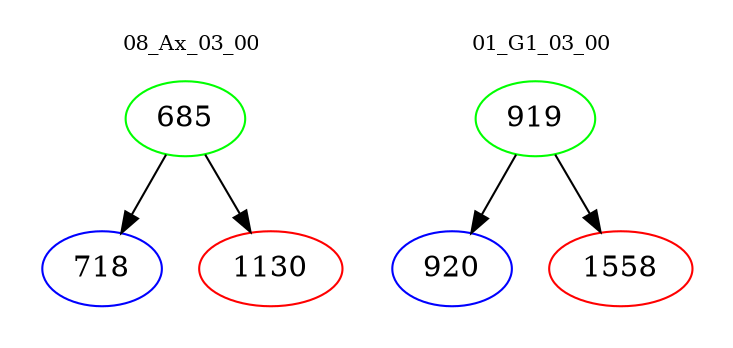 digraph{
subgraph cluster_0 {
color = white
label = "08_Ax_03_00";
fontsize=10;
T0_685 [label="685", color="green"]
T0_685 -> T0_718 [color="black"]
T0_718 [label="718", color="blue"]
T0_685 -> T0_1130 [color="black"]
T0_1130 [label="1130", color="red"]
}
subgraph cluster_1 {
color = white
label = "01_G1_03_00";
fontsize=10;
T1_919 [label="919", color="green"]
T1_919 -> T1_920 [color="black"]
T1_920 [label="920", color="blue"]
T1_919 -> T1_1558 [color="black"]
T1_1558 [label="1558", color="red"]
}
}
